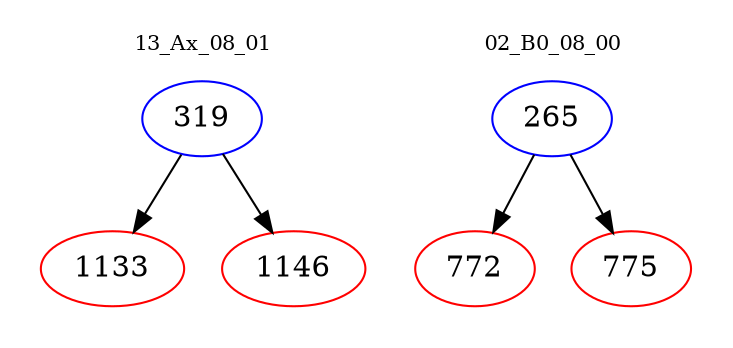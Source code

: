 digraph{
subgraph cluster_0 {
color = white
label = "13_Ax_08_01";
fontsize=10;
T0_319 [label="319", color="blue"]
T0_319 -> T0_1133 [color="black"]
T0_1133 [label="1133", color="red"]
T0_319 -> T0_1146 [color="black"]
T0_1146 [label="1146", color="red"]
}
subgraph cluster_1 {
color = white
label = "02_B0_08_00";
fontsize=10;
T1_265 [label="265", color="blue"]
T1_265 -> T1_772 [color="black"]
T1_772 [label="772", color="red"]
T1_265 -> T1_775 [color="black"]
T1_775 [label="775", color="red"]
}
}
